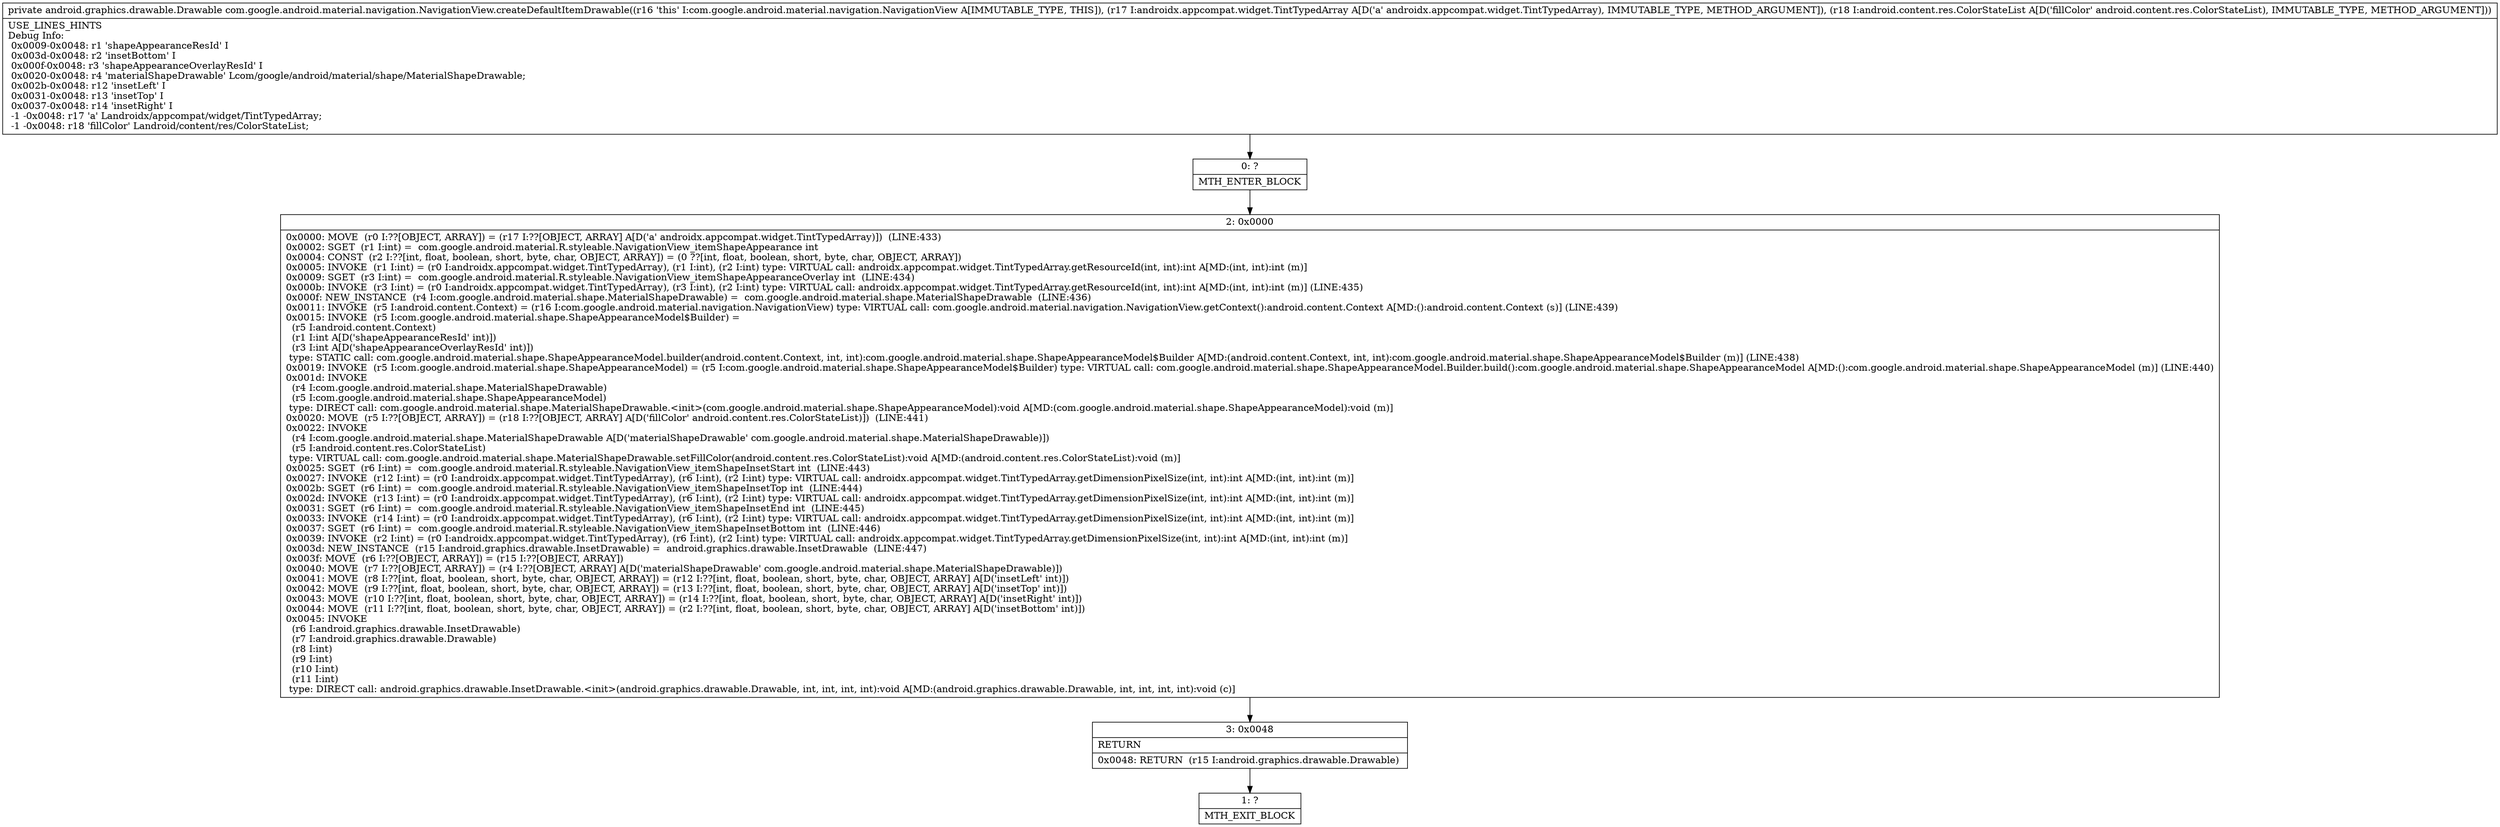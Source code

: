 digraph "CFG forcom.google.android.material.navigation.NavigationView.createDefaultItemDrawable(Landroidx\/appcompat\/widget\/TintTypedArray;Landroid\/content\/res\/ColorStateList;)Landroid\/graphics\/drawable\/Drawable;" {
Node_0 [shape=record,label="{0\:\ ?|MTH_ENTER_BLOCK\l}"];
Node_2 [shape=record,label="{2\:\ 0x0000|0x0000: MOVE  (r0 I:??[OBJECT, ARRAY]) = (r17 I:??[OBJECT, ARRAY] A[D('a' androidx.appcompat.widget.TintTypedArray)])  (LINE:433)\l0x0002: SGET  (r1 I:int) =  com.google.android.material.R.styleable.NavigationView_itemShapeAppearance int \l0x0004: CONST  (r2 I:??[int, float, boolean, short, byte, char, OBJECT, ARRAY]) = (0 ??[int, float, boolean, short, byte, char, OBJECT, ARRAY]) \l0x0005: INVOKE  (r1 I:int) = (r0 I:androidx.appcompat.widget.TintTypedArray), (r1 I:int), (r2 I:int) type: VIRTUAL call: androidx.appcompat.widget.TintTypedArray.getResourceId(int, int):int A[MD:(int, int):int (m)]\l0x0009: SGET  (r3 I:int) =  com.google.android.material.R.styleable.NavigationView_itemShapeAppearanceOverlay int  (LINE:434)\l0x000b: INVOKE  (r3 I:int) = (r0 I:androidx.appcompat.widget.TintTypedArray), (r3 I:int), (r2 I:int) type: VIRTUAL call: androidx.appcompat.widget.TintTypedArray.getResourceId(int, int):int A[MD:(int, int):int (m)] (LINE:435)\l0x000f: NEW_INSTANCE  (r4 I:com.google.android.material.shape.MaterialShapeDrawable) =  com.google.android.material.shape.MaterialShapeDrawable  (LINE:436)\l0x0011: INVOKE  (r5 I:android.content.Context) = (r16 I:com.google.android.material.navigation.NavigationView) type: VIRTUAL call: com.google.android.material.navigation.NavigationView.getContext():android.content.Context A[MD:():android.content.Context (s)] (LINE:439)\l0x0015: INVOKE  (r5 I:com.google.android.material.shape.ShapeAppearanceModel$Builder) = \l  (r5 I:android.content.Context)\l  (r1 I:int A[D('shapeAppearanceResId' int)])\l  (r3 I:int A[D('shapeAppearanceOverlayResId' int)])\l type: STATIC call: com.google.android.material.shape.ShapeAppearanceModel.builder(android.content.Context, int, int):com.google.android.material.shape.ShapeAppearanceModel$Builder A[MD:(android.content.Context, int, int):com.google.android.material.shape.ShapeAppearanceModel$Builder (m)] (LINE:438)\l0x0019: INVOKE  (r5 I:com.google.android.material.shape.ShapeAppearanceModel) = (r5 I:com.google.android.material.shape.ShapeAppearanceModel$Builder) type: VIRTUAL call: com.google.android.material.shape.ShapeAppearanceModel.Builder.build():com.google.android.material.shape.ShapeAppearanceModel A[MD:():com.google.android.material.shape.ShapeAppearanceModel (m)] (LINE:440)\l0x001d: INVOKE  \l  (r4 I:com.google.android.material.shape.MaterialShapeDrawable)\l  (r5 I:com.google.android.material.shape.ShapeAppearanceModel)\l type: DIRECT call: com.google.android.material.shape.MaterialShapeDrawable.\<init\>(com.google.android.material.shape.ShapeAppearanceModel):void A[MD:(com.google.android.material.shape.ShapeAppearanceModel):void (m)]\l0x0020: MOVE  (r5 I:??[OBJECT, ARRAY]) = (r18 I:??[OBJECT, ARRAY] A[D('fillColor' android.content.res.ColorStateList)])  (LINE:441)\l0x0022: INVOKE  \l  (r4 I:com.google.android.material.shape.MaterialShapeDrawable A[D('materialShapeDrawable' com.google.android.material.shape.MaterialShapeDrawable)])\l  (r5 I:android.content.res.ColorStateList)\l type: VIRTUAL call: com.google.android.material.shape.MaterialShapeDrawable.setFillColor(android.content.res.ColorStateList):void A[MD:(android.content.res.ColorStateList):void (m)]\l0x0025: SGET  (r6 I:int) =  com.google.android.material.R.styleable.NavigationView_itemShapeInsetStart int  (LINE:443)\l0x0027: INVOKE  (r12 I:int) = (r0 I:androidx.appcompat.widget.TintTypedArray), (r6 I:int), (r2 I:int) type: VIRTUAL call: androidx.appcompat.widget.TintTypedArray.getDimensionPixelSize(int, int):int A[MD:(int, int):int (m)]\l0x002b: SGET  (r6 I:int) =  com.google.android.material.R.styleable.NavigationView_itemShapeInsetTop int  (LINE:444)\l0x002d: INVOKE  (r13 I:int) = (r0 I:androidx.appcompat.widget.TintTypedArray), (r6 I:int), (r2 I:int) type: VIRTUAL call: androidx.appcompat.widget.TintTypedArray.getDimensionPixelSize(int, int):int A[MD:(int, int):int (m)]\l0x0031: SGET  (r6 I:int) =  com.google.android.material.R.styleable.NavigationView_itemShapeInsetEnd int  (LINE:445)\l0x0033: INVOKE  (r14 I:int) = (r0 I:androidx.appcompat.widget.TintTypedArray), (r6 I:int), (r2 I:int) type: VIRTUAL call: androidx.appcompat.widget.TintTypedArray.getDimensionPixelSize(int, int):int A[MD:(int, int):int (m)]\l0x0037: SGET  (r6 I:int) =  com.google.android.material.R.styleable.NavigationView_itemShapeInsetBottom int  (LINE:446)\l0x0039: INVOKE  (r2 I:int) = (r0 I:androidx.appcompat.widget.TintTypedArray), (r6 I:int), (r2 I:int) type: VIRTUAL call: androidx.appcompat.widget.TintTypedArray.getDimensionPixelSize(int, int):int A[MD:(int, int):int (m)]\l0x003d: NEW_INSTANCE  (r15 I:android.graphics.drawable.InsetDrawable) =  android.graphics.drawable.InsetDrawable  (LINE:447)\l0x003f: MOVE  (r6 I:??[OBJECT, ARRAY]) = (r15 I:??[OBJECT, ARRAY]) \l0x0040: MOVE  (r7 I:??[OBJECT, ARRAY]) = (r4 I:??[OBJECT, ARRAY] A[D('materialShapeDrawable' com.google.android.material.shape.MaterialShapeDrawable)]) \l0x0041: MOVE  (r8 I:??[int, float, boolean, short, byte, char, OBJECT, ARRAY]) = (r12 I:??[int, float, boolean, short, byte, char, OBJECT, ARRAY] A[D('insetLeft' int)]) \l0x0042: MOVE  (r9 I:??[int, float, boolean, short, byte, char, OBJECT, ARRAY]) = (r13 I:??[int, float, boolean, short, byte, char, OBJECT, ARRAY] A[D('insetTop' int)]) \l0x0043: MOVE  (r10 I:??[int, float, boolean, short, byte, char, OBJECT, ARRAY]) = (r14 I:??[int, float, boolean, short, byte, char, OBJECT, ARRAY] A[D('insetRight' int)]) \l0x0044: MOVE  (r11 I:??[int, float, boolean, short, byte, char, OBJECT, ARRAY]) = (r2 I:??[int, float, boolean, short, byte, char, OBJECT, ARRAY] A[D('insetBottom' int)]) \l0x0045: INVOKE  \l  (r6 I:android.graphics.drawable.InsetDrawable)\l  (r7 I:android.graphics.drawable.Drawable)\l  (r8 I:int)\l  (r9 I:int)\l  (r10 I:int)\l  (r11 I:int)\l type: DIRECT call: android.graphics.drawable.InsetDrawable.\<init\>(android.graphics.drawable.Drawable, int, int, int, int):void A[MD:(android.graphics.drawable.Drawable, int, int, int, int):void (c)]\l}"];
Node_3 [shape=record,label="{3\:\ 0x0048|RETURN\l|0x0048: RETURN  (r15 I:android.graphics.drawable.Drawable) \l}"];
Node_1 [shape=record,label="{1\:\ ?|MTH_EXIT_BLOCK\l}"];
MethodNode[shape=record,label="{private android.graphics.drawable.Drawable com.google.android.material.navigation.NavigationView.createDefaultItemDrawable((r16 'this' I:com.google.android.material.navigation.NavigationView A[IMMUTABLE_TYPE, THIS]), (r17 I:androidx.appcompat.widget.TintTypedArray A[D('a' androidx.appcompat.widget.TintTypedArray), IMMUTABLE_TYPE, METHOD_ARGUMENT]), (r18 I:android.content.res.ColorStateList A[D('fillColor' android.content.res.ColorStateList), IMMUTABLE_TYPE, METHOD_ARGUMENT]))  | USE_LINES_HINTS\lDebug Info:\l  0x0009\-0x0048: r1 'shapeAppearanceResId' I\l  0x003d\-0x0048: r2 'insetBottom' I\l  0x000f\-0x0048: r3 'shapeAppearanceOverlayResId' I\l  0x0020\-0x0048: r4 'materialShapeDrawable' Lcom\/google\/android\/material\/shape\/MaterialShapeDrawable;\l  0x002b\-0x0048: r12 'insetLeft' I\l  0x0031\-0x0048: r13 'insetTop' I\l  0x0037\-0x0048: r14 'insetRight' I\l  \-1 \-0x0048: r17 'a' Landroidx\/appcompat\/widget\/TintTypedArray;\l  \-1 \-0x0048: r18 'fillColor' Landroid\/content\/res\/ColorStateList;\l}"];
MethodNode -> Node_0;Node_0 -> Node_2;
Node_2 -> Node_3;
Node_3 -> Node_1;
}


